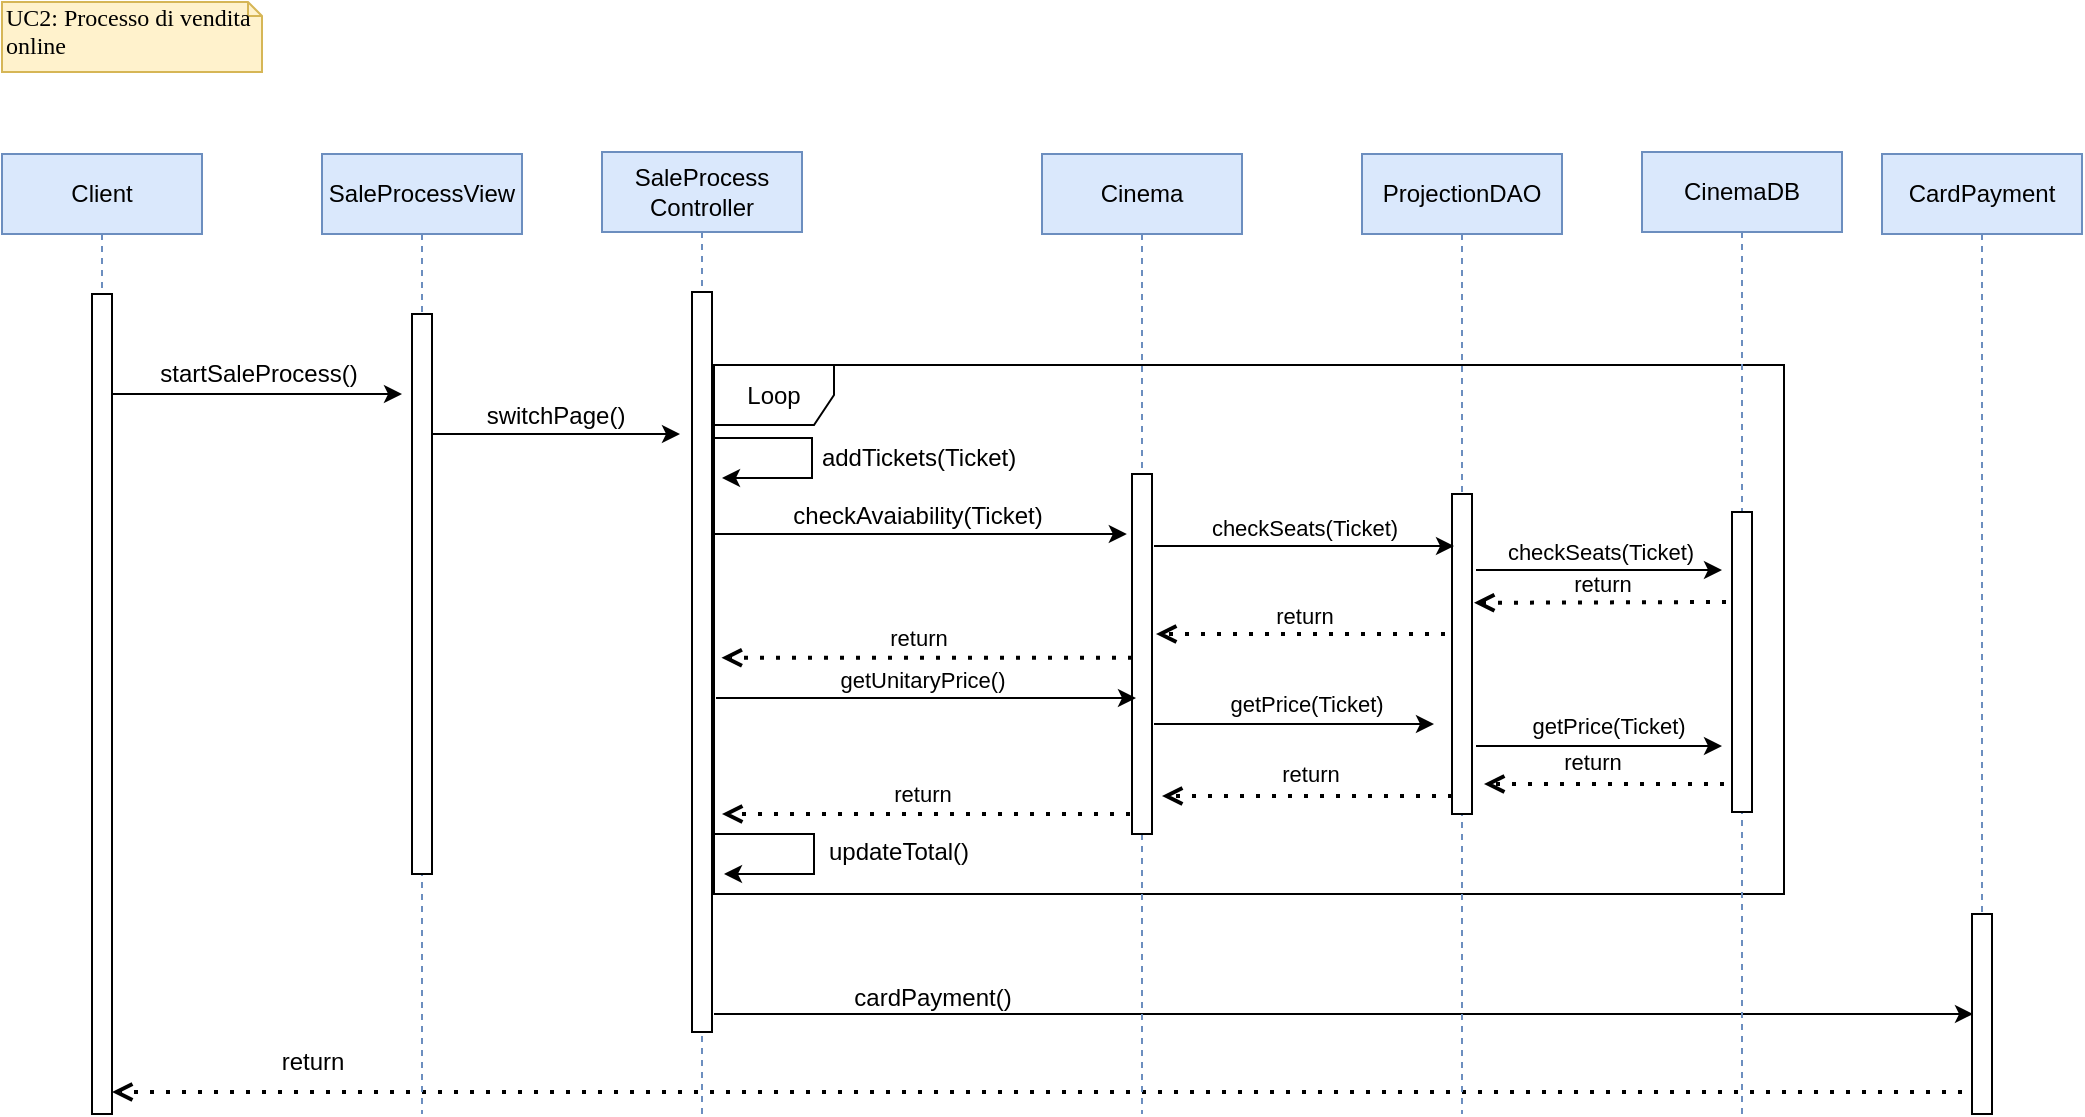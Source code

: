 <mxfile version="22.1.16" type="device">
  <diagram name="Page-1" id="2YBvvXClWsGukQMizWep">
    <mxGraphModel dx="1050" dy="621" grid="1" gridSize="10" guides="1" tooltips="1" connect="1" arrows="1" fold="1" page="0" pageScale="1" pageWidth="827" pageHeight="1169" background="#FFFFFF" math="0" shadow="0">
      <root>
        <mxCell id="0" />
        <mxCell id="1" parent="0" />
        <mxCell id="DABJ5kpBdmpMZS1tpIU1-27" value="SaleProcess&lt;br&gt;Controller" style="shape=umlLifeline;perimeter=lifelinePerimeter;whiteSpace=wrap;html=1;container=0;dropTarget=0;collapsible=0;recursiveResize=0;outlineConnect=0;portConstraint=eastwest;newEdgeStyle={&quot;edgeStyle&quot;:&quot;elbowEdgeStyle&quot;,&quot;elbow&quot;:&quot;vertical&quot;,&quot;curved&quot;:0,&quot;rounded&quot;:0};fillColor=#dae8fc;strokeColor=#6c8ebf;" parent="1" vertex="1">
          <mxGeometry x="460" y="119" width="100" height="481" as="geometry" />
        </mxCell>
        <mxCell id="DABJ5kpBdmpMZS1tpIU1-28" value="" style="html=1;points=[];perimeter=orthogonalPerimeter;outlineConnect=0;targetShapes=umlLifeline;portConstraint=eastwest;newEdgeStyle={&quot;edgeStyle&quot;:&quot;elbowEdgeStyle&quot;,&quot;elbow&quot;:&quot;vertical&quot;,&quot;curved&quot;:0,&quot;rounded&quot;:0};" parent="DABJ5kpBdmpMZS1tpIU1-27" vertex="1">
          <mxGeometry x="45" y="70" width="10" height="370" as="geometry" />
        </mxCell>
        <mxCell id="XURBoSw-mr98O_FVrbe_-1" value="Loop" style="shape=umlFrame;whiteSpace=wrap;html=1;pointerEvents=0;fillColor=#FFFFFF;shadow=0;fillStyle=auto;gradientColor=none;swimlaneFillColor=default;" vertex="1" parent="1">
          <mxGeometry x="516" y="225.5" width="535" height="264.5" as="geometry" />
        </mxCell>
        <mxCell id="DABJ5kpBdmpMZS1tpIU1-31" value="" style="endArrow=classic;html=1;rounded=0;" parent="1" edge="1">
          <mxGeometry width="50" height="50" relative="1" as="geometry">
            <mxPoint x="210" y="240" as="sourcePoint" />
            <mxPoint x="360" y="240" as="targetPoint" />
          </mxGeometry>
        </mxCell>
        <mxCell id="A-KicLXsKf3YkkeomPCv-2" value="" style="endArrow=classic;html=1;rounded=0;" parent="1" edge="1">
          <mxGeometry width="50" height="50" relative="1" as="geometry">
            <mxPoint x="515" y="262" as="sourcePoint" />
            <mxPoint x="520" y="282" as="targetPoint" />
            <Array as="points">
              <mxPoint x="545" y="262" />
              <mxPoint x="565" y="262" />
              <mxPoint x="565" y="282" />
              <mxPoint x="550" y="282" />
            </Array>
          </mxGeometry>
        </mxCell>
        <mxCell id="A-KicLXsKf3YkkeomPCv-3" value="addTickets(Ticket)" style="text;html=1;align=center;verticalAlign=middle;resizable=0;points=[];autosize=1;strokeColor=none;fillColor=none;" parent="1" vertex="1">
          <mxGeometry x="558" y="257" width="120" height="30" as="geometry" />
        </mxCell>
        <mxCell id="A-KicLXsKf3YkkeomPCv-5" value="" style="endArrow=classic;html=1;rounded=0;" parent="1" edge="1">
          <mxGeometry width="50" height="50" relative="1" as="geometry">
            <mxPoint x="516" y="550" as="sourcePoint" />
            <mxPoint x="1145.5" y="550" as="targetPoint" />
            <Array as="points">
              <mxPoint x="682" y="550" />
            </Array>
          </mxGeometry>
        </mxCell>
        <mxCell id="A-KicLXsKf3YkkeomPCv-6" value="cardPayment()" style="text;html=1;align=center;verticalAlign=middle;resizable=0;points=[];autosize=1;strokeColor=none;fillColor=none;" parent="1" vertex="1">
          <mxGeometry x="575" y="527" width="100" height="30" as="geometry" />
        </mxCell>
        <mxCell id="A-KicLXsKf3YkkeomPCv-8" value="" style="endArrow=open;dashed=1;html=1;dashPattern=1 3;strokeWidth=2;rounded=0;endFill=0;" parent="1" edge="1">
          <mxGeometry width="50" height="50" relative="1" as="geometry">
            <mxPoint x="1140" y="589" as="sourcePoint" />
            <mxPoint x="215" y="589" as="targetPoint" />
          </mxGeometry>
        </mxCell>
        <mxCell id="A-KicLXsKf3YkkeomPCv-9" value="return" style="text;html=1;align=center;verticalAlign=middle;resizable=0;points=[];autosize=1;strokeColor=none;fillColor=none;" parent="1" vertex="1">
          <mxGeometry x="290" y="559" width="50" height="30" as="geometry" />
        </mxCell>
        <mxCell id="A-KicLXsKf3YkkeomPCv-15" value="CardPayment" style="shape=umlLifeline;perimeter=lifelinePerimeter;whiteSpace=wrap;html=1;container=0;dropTarget=0;collapsible=0;recursiveResize=0;outlineConnect=0;portConstraint=eastwest;newEdgeStyle={&quot;edgeStyle&quot;:&quot;elbowEdgeStyle&quot;,&quot;elbow&quot;:&quot;vertical&quot;,&quot;curved&quot;:0,&quot;rounded&quot;:0};fillColor=#dae8fc;strokeColor=#6c8ebf;" parent="1" vertex="1">
          <mxGeometry x="1100" y="120" width="100" height="480" as="geometry" />
        </mxCell>
        <mxCell id="A-KicLXsKf3YkkeomPCv-16" value="" style="html=1;points=[];perimeter=orthogonalPerimeter;outlineConnect=0;targetShapes=umlLifeline;portConstraint=eastwest;newEdgeStyle={&quot;edgeStyle&quot;:&quot;elbowEdgeStyle&quot;,&quot;elbow&quot;:&quot;vertical&quot;,&quot;curved&quot;:0,&quot;rounded&quot;:0};" parent="A-KicLXsKf3YkkeomPCv-15" vertex="1">
          <mxGeometry x="45" y="380" width="10" height="100" as="geometry" />
        </mxCell>
        <mxCell id="A-KicLXsKf3YkkeomPCv-19" value="" style="endArrow=classic;html=1;rounded=0;" parent="1" edge="1">
          <mxGeometry width="50" height="50" relative="1" as="geometry">
            <mxPoint x="516" y="460" as="sourcePoint" />
            <mxPoint x="521" y="480" as="targetPoint" />
            <Array as="points">
              <mxPoint x="546" y="460" />
              <mxPoint x="566" y="460" />
              <mxPoint x="566" y="480" />
              <mxPoint x="551" y="480" />
            </Array>
          </mxGeometry>
        </mxCell>
        <mxCell id="A-KicLXsKf3YkkeomPCv-21" value="updateTotal()" style="text;html=1;align=center;verticalAlign=middle;resizable=0;points=[];autosize=1;strokeColor=none;fillColor=none;" parent="1" vertex="1">
          <mxGeometry x="563" y="454" width="90" height="30" as="geometry" />
        </mxCell>
        <mxCell id="SVFjwH6glS1T2FLCE4Vb-1" value="startSaleProcess()" style="text;html=1;align=center;verticalAlign=middle;resizable=0;points=[];autosize=1;strokeColor=none;fillColor=none;" parent="1" vertex="1">
          <mxGeometry x="228" y="215" width="120" height="30" as="geometry" />
        </mxCell>
        <mxCell id="SVFjwH6glS1T2FLCE4Vb-2" value="Cinema" style="shape=umlLifeline;perimeter=lifelinePerimeter;whiteSpace=wrap;html=1;container=0;dropTarget=0;collapsible=0;recursiveResize=0;outlineConnect=0;portConstraint=eastwest;newEdgeStyle={&quot;edgeStyle&quot;:&quot;elbowEdgeStyle&quot;,&quot;elbow&quot;:&quot;vertical&quot;,&quot;curved&quot;:0,&quot;rounded&quot;:0};fillColor=#dae8fc;strokeColor=#6c8ebf;" parent="1" vertex="1">
          <mxGeometry x="680" y="120" width="100" height="480" as="geometry" />
        </mxCell>
        <mxCell id="SVFjwH6glS1T2FLCE4Vb-3" value="" style="html=1;points=[];perimeter=orthogonalPerimeter;outlineConnect=0;targetShapes=umlLifeline;portConstraint=eastwest;newEdgeStyle={&quot;edgeStyle&quot;:&quot;elbowEdgeStyle&quot;,&quot;elbow&quot;:&quot;vertical&quot;,&quot;curved&quot;:0,&quot;rounded&quot;:0};" parent="SVFjwH6glS1T2FLCE4Vb-2" vertex="1">
          <mxGeometry x="45" y="160" width="10" height="180" as="geometry" />
        </mxCell>
        <mxCell id="SVFjwH6glS1T2FLCE4Vb-4" value="Client" style="shape=umlLifeline;perimeter=lifelinePerimeter;whiteSpace=wrap;html=1;container=0;dropTarget=0;collapsible=0;recursiveResize=0;outlineConnect=0;portConstraint=eastwest;newEdgeStyle={&quot;edgeStyle&quot;:&quot;elbowEdgeStyle&quot;,&quot;elbow&quot;:&quot;vertical&quot;,&quot;curved&quot;:0,&quot;rounded&quot;:0};fillColor=#dae8fc;strokeColor=#6c8ebf;" parent="1" vertex="1">
          <mxGeometry x="160" y="120" width="100" height="480" as="geometry" />
        </mxCell>
        <mxCell id="SVFjwH6glS1T2FLCE4Vb-5" value="" style="html=1;points=[];perimeter=orthogonalPerimeter;outlineConnect=0;targetShapes=umlLifeline;portConstraint=eastwest;newEdgeStyle={&quot;edgeStyle&quot;:&quot;elbowEdgeStyle&quot;,&quot;elbow&quot;:&quot;vertical&quot;,&quot;curved&quot;:0,&quot;rounded&quot;:0};" parent="SVFjwH6glS1T2FLCE4Vb-4" vertex="1">
          <mxGeometry x="45" y="70" width="10" height="410" as="geometry" />
        </mxCell>
        <mxCell id="SVFjwH6glS1T2FLCE4Vb-8" value="SaleProcessView" style="shape=umlLifeline;perimeter=lifelinePerimeter;whiteSpace=wrap;html=1;container=1;dropTarget=0;collapsible=0;recursiveResize=0;outlineConnect=0;portConstraint=eastwest;newEdgeStyle={&quot;curved&quot;:0,&quot;rounded&quot;:0};fillColor=#dae8fc;strokeColor=#6c8ebf;" parent="1" vertex="1">
          <mxGeometry x="320" y="120" width="100" height="480" as="geometry" />
        </mxCell>
        <mxCell id="SVFjwH6glS1T2FLCE4Vb-9" value="" style="html=1;points=[[0,0,0,0,5],[0,1,0,0,-5],[1,0,0,0,5],[1,1,0,0,-5]];perimeter=orthogonalPerimeter;outlineConnect=0;targetShapes=umlLifeline;portConstraint=eastwest;newEdgeStyle={&quot;curved&quot;:0,&quot;rounded&quot;:0};" parent="SVFjwH6glS1T2FLCE4Vb-8" vertex="1">
          <mxGeometry x="45" y="80" width="10" height="280" as="geometry" />
        </mxCell>
        <mxCell id="SVFjwH6glS1T2FLCE4Vb-10" value="" style="endArrow=classic;html=1;rounded=0;" parent="1" edge="1">
          <mxGeometry width="50" height="50" relative="1" as="geometry">
            <mxPoint x="375" y="260" as="sourcePoint" />
            <mxPoint x="499" y="260" as="targetPoint" />
          </mxGeometry>
        </mxCell>
        <mxCell id="SVFjwH6glS1T2FLCE4Vb-11" value="switchPage()" style="text;html=1;strokeColor=none;fillColor=none;align=center;verticalAlign=middle;whiteSpace=wrap;rounded=0;" parent="1" vertex="1">
          <mxGeometry x="407" y="236" width="60" height="30" as="geometry" />
        </mxCell>
        <mxCell id="SVFjwH6glS1T2FLCE4Vb-13" value="" style="endArrow=classic;html=1;rounded=0;" parent="1" edge="1">
          <mxGeometry width="50" height="50" relative="1" as="geometry">
            <mxPoint x="516.003" y="310" as="sourcePoint" />
            <mxPoint x="722.42" y="310" as="targetPoint" />
          </mxGeometry>
        </mxCell>
        <mxCell id="SVFjwH6glS1T2FLCE4Vb-15" value="checkAvaiability(Ticket)" style="text;html=1;strokeColor=none;fillColor=none;align=center;verticalAlign=middle;whiteSpace=wrap;rounded=0;" parent="1" vertex="1">
          <mxGeometry x="588" y="286" width="60" height="30" as="geometry" />
        </mxCell>
        <mxCell id="SVFjwH6glS1T2FLCE4Vb-18" value="" style="endArrow=classic;html=1;rounded=0;" parent="1" edge="1">
          <mxGeometry width="50" height="50" relative="1" as="geometry">
            <mxPoint x="517" y="392" as="sourcePoint" />
            <mxPoint x="727" y="392" as="targetPoint" />
          </mxGeometry>
        </mxCell>
        <mxCell id="SVFjwH6glS1T2FLCE4Vb-19" value="getUnitaryPrice()" style="edgeLabel;html=1;align=center;verticalAlign=middle;resizable=0;points=[];" parent="SVFjwH6glS1T2FLCE4Vb-18" vertex="1" connectable="0">
          <mxGeometry x="-0.181" y="1" relative="1" as="geometry">
            <mxPoint x="17" y="-8" as="offset" />
          </mxGeometry>
        </mxCell>
        <mxCell id="SVFjwH6glS1T2FLCE4Vb-20" value="" style="endArrow=open;dashed=1;html=1;dashPattern=1 3;strokeWidth=2;rounded=0;endFill=0;" parent="1" edge="1">
          <mxGeometry width="50" height="50" relative="1" as="geometry">
            <mxPoint x="724" y="450" as="sourcePoint" />
            <mxPoint x="520" y="450" as="targetPoint" />
          </mxGeometry>
        </mxCell>
        <mxCell id="SVFjwH6glS1T2FLCE4Vb-21" value="return" style="edgeLabel;html=1;align=center;verticalAlign=middle;resizable=0;points=[];" parent="SVFjwH6glS1T2FLCE4Vb-20" vertex="1" connectable="0">
          <mxGeometry x="0.432" y="-1" relative="1" as="geometry">
            <mxPoint x="42" y="-9" as="offset" />
          </mxGeometry>
        </mxCell>
        <mxCell id="SVFjwH6glS1T2FLCE4Vb-22" value="ProjectionDAO" style="shape=umlLifeline;perimeter=lifelinePerimeter;whiteSpace=wrap;html=1;container=0;dropTarget=0;collapsible=0;recursiveResize=0;outlineConnect=0;portConstraint=eastwest;newEdgeStyle={&quot;edgeStyle&quot;:&quot;elbowEdgeStyle&quot;,&quot;elbow&quot;:&quot;vertical&quot;,&quot;curved&quot;:0,&quot;rounded&quot;:0};fillColor=#dae8fc;strokeColor=#6c8ebf;" parent="1" vertex="1">
          <mxGeometry x="840" y="120" width="100" height="480" as="geometry" />
        </mxCell>
        <mxCell id="SVFjwH6glS1T2FLCE4Vb-23" value="" style="html=1;points=[];perimeter=orthogonalPerimeter;outlineConnect=0;targetShapes=umlLifeline;portConstraint=eastwest;newEdgeStyle={&quot;edgeStyle&quot;:&quot;elbowEdgeStyle&quot;,&quot;elbow&quot;:&quot;vertical&quot;,&quot;curved&quot;:0,&quot;rounded&quot;:0};" parent="SVFjwH6glS1T2FLCE4Vb-22" vertex="1">
          <mxGeometry x="45" y="170" width="10" height="160" as="geometry" />
        </mxCell>
        <mxCell id="SVFjwH6glS1T2FLCE4Vb-24" value="" style="endArrow=classic;html=1;rounded=0;entryX=0.5;entryY=0.344;entryDx=0;entryDy=0;entryPerimeter=0;" parent="1" edge="1">
          <mxGeometry width="50" height="50" relative="1" as="geometry">
            <mxPoint x="736" y="316" as="sourcePoint" />
            <mxPoint x="886" y="316.04" as="targetPoint" />
          </mxGeometry>
        </mxCell>
        <mxCell id="SVFjwH6glS1T2FLCE4Vb-25" value="checkSeats(Ticket)" style="edgeLabel;html=1;align=center;verticalAlign=middle;resizable=0;points=[];" parent="SVFjwH6glS1T2FLCE4Vb-24" vertex="1" connectable="0">
          <mxGeometry x="0.075" y="2" relative="1" as="geometry">
            <mxPoint x="-6" y="-7" as="offset" />
          </mxGeometry>
        </mxCell>
        <mxCell id="SVFjwH6glS1T2FLCE4Vb-26" value="" style="endArrow=classic;html=1;rounded=0;" parent="1" edge="1">
          <mxGeometry width="50" height="50" relative="1" as="geometry">
            <mxPoint x="736" y="405" as="sourcePoint" />
            <mxPoint x="876" y="405" as="targetPoint" />
          </mxGeometry>
        </mxCell>
        <mxCell id="SVFjwH6glS1T2FLCE4Vb-27" value="getPrice(Ticket)" style="edgeLabel;html=1;align=center;verticalAlign=middle;resizable=0;points=[];" parent="SVFjwH6glS1T2FLCE4Vb-26" vertex="1" connectable="0">
          <mxGeometry x="0.075" y="2" relative="1" as="geometry">
            <mxPoint y="-8" as="offset" />
          </mxGeometry>
        </mxCell>
        <mxCell id="SVFjwH6glS1T2FLCE4Vb-29" value="" style="endArrow=open;dashed=1;html=1;dashPattern=1 3;strokeWidth=2;rounded=0;endFill=0;" parent="1" edge="1">
          <mxGeometry width="50" height="50" relative="1" as="geometry">
            <mxPoint x="881.5" y="360" as="sourcePoint" />
            <mxPoint x="737" y="360" as="targetPoint" />
          </mxGeometry>
        </mxCell>
        <mxCell id="XURBoSw-mr98O_FVrbe_-8" value="return" style="edgeLabel;html=1;align=center;verticalAlign=middle;resizable=0;points=[];" vertex="1" connectable="0" parent="SVFjwH6glS1T2FLCE4Vb-29">
          <mxGeometry x="-0.42" y="-3" relative="1" as="geometry">
            <mxPoint x="-29" y="-6" as="offset" />
          </mxGeometry>
        </mxCell>
        <mxCell id="SVFjwH6glS1T2FLCE4Vb-31" value="" style="endArrow=open;dashed=1;html=1;dashPattern=1 3;strokeWidth=2;rounded=0;endFill=0;" parent="1" edge="1">
          <mxGeometry width="50" height="50" relative="1" as="geometry">
            <mxPoint x="885" y="441" as="sourcePoint" />
            <mxPoint x="740" y="441" as="targetPoint" />
          </mxGeometry>
        </mxCell>
        <mxCell id="SVFjwH6glS1T2FLCE4Vb-32" value="return" style="edgeLabel;html=1;align=center;verticalAlign=middle;resizable=0;points=[];" parent="SVFjwH6glS1T2FLCE4Vb-31" vertex="1" connectable="0">
          <mxGeometry x="-0.551" y="2" relative="1" as="geometry">
            <mxPoint x="-39" y="-13" as="offset" />
          </mxGeometry>
        </mxCell>
        <mxCell id="SVFjwH6glS1T2FLCE4Vb-33" value="CinemaDB" style="shape=umlLifeline;perimeter=lifelinePerimeter;whiteSpace=wrap;html=1;container=0;dropTarget=0;collapsible=0;recursiveResize=0;outlineConnect=0;portConstraint=eastwest;newEdgeStyle={&quot;edgeStyle&quot;:&quot;elbowEdgeStyle&quot;,&quot;elbow&quot;:&quot;vertical&quot;,&quot;curved&quot;:0,&quot;rounded&quot;:0};fillColor=#dae8fc;strokeColor=#6c8ebf;" parent="1" vertex="1">
          <mxGeometry x="980" y="119" width="100" height="481" as="geometry" />
        </mxCell>
        <mxCell id="SVFjwH6glS1T2FLCE4Vb-34" value="" style="html=1;points=[];perimeter=orthogonalPerimeter;outlineConnect=0;targetShapes=umlLifeline;portConstraint=eastwest;newEdgeStyle={&quot;edgeStyle&quot;:&quot;elbowEdgeStyle&quot;,&quot;elbow&quot;:&quot;vertical&quot;,&quot;curved&quot;:0,&quot;rounded&quot;:0};" parent="SVFjwH6glS1T2FLCE4Vb-33" vertex="1">
          <mxGeometry x="45" y="180" width="10" height="150" as="geometry" />
        </mxCell>
        <mxCell id="SVFjwH6glS1T2FLCE4Vb-35" value="" style="endArrow=classic;html=1;rounded=0;" parent="1" edge="1">
          <mxGeometry width="50" height="50" relative="1" as="geometry">
            <mxPoint x="897" y="328" as="sourcePoint" />
            <mxPoint x="1020" y="328" as="targetPoint" />
          </mxGeometry>
        </mxCell>
        <mxCell id="SVFjwH6glS1T2FLCE4Vb-36" value="checkSeats(Ticket)" style="edgeLabel;html=1;align=center;verticalAlign=middle;resizable=0;points=[];" parent="SVFjwH6glS1T2FLCE4Vb-35" vertex="1" connectable="0">
          <mxGeometry x="0.075" y="2" relative="1" as="geometry">
            <mxPoint x="-4" y="-7" as="offset" />
          </mxGeometry>
        </mxCell>
        <mxCell id="SVFjwH6glS1T2FLCE4Vb-37" value="" style="endArrow=open;dashed=1;html=1;dashPattern=1 3;strokeWidth=2;rounded=0;endFill=0;" parent="1" edge="1">
          <mxGeometry width="50" height="50" relative="1" as="geometry">
            <mxPoint x="1022" y="344" as="sourcePoint" />
            <mxPoint x="896" y="344.41" as="targetPoint" />
          </mxGeometry>
        </mxCell>
        <mxCell id="XURBoSw-mr98O_FVrbe_-7" value="return" style="edgeLabel;html=1;align=center;verticalAlign=middle;resizable=0;points=[];" vertex="1" connectable="0" parent="SVFjwH6glS1T2FLCE4Vb-37">
          <mxGeometry x="-0.137" y="-2" relative="1" as="geometry">
            <mxPoint x="-8" y="-7" as="offset" />
          </mxGeometry>
        </mxCell>
        <mxCell id="SVFjwH6glS1T2FLCE4Vb-39" value="" style="endArrow=classic;html=1;rounded=0;" parent="1" edge="1">
          <mxGeometry width="50" height="50" relative="1" as="geometry">
            <mxPoint x="897" y="416" as="sourcePoint" />
            <mxPoint x="1020" y="416" as="targetPoint" />
          </mxGeometry>
        </mxCell>
        <mxCell id="SVFjwH6glS1T2FLCE4Vb-40" value="getPrice(Ticket)" style="edgeLabel;html=1;align=center;verticalAlign=middle;resizable=0;points=[];" parent="SVFjwH6glS1T2FLCE4Vb-39" vertex="1" connectable="0">
          <mxGeometry x="0.075" y="2" relative="1" as="geometry">
            <mxPoint y="-8" as="offset" />
          </mxGeometry>
        </mxCell>
        <mxCell id="XURBoSw-mr98O_FVrbe_-4" value="UC2: Processo di vendita online" style="shape=note;whiteSpace=wrap;html=1;size=7;verticalAlign=top;align=left;spacingTop=-6;rounded=0;shadow=0;comic=0;labelBackgroundColor=none;strokeWidth=1;fontFamily=Verdana;fontSize=12;fillColor=#fff2cc;strokeColor=#d6b656;" vertex="1" parent="1">
          <mxGeometry x="160" y="44" width="130" height="35" as="geometry" />
        </mxCell>
        <mxCell id="XURBoSw-mr98O_FVrbe_-5" value="" style="endArrow=open;dashed=1;html=1;dashPattern=1 3;strokeWidth=2;rounded=0;endFill=0;entryX=0.007;entryY=0.448;entryDx=0;entryDy=0;entryPerimeter=0;" edge="1" parent="1">
          <mxGeometry width="50" height="50" relative="1" as="geometry">
            <mxPoint x="725" y="371.884" as="sourcePoint" />
            <mxPoint x="519.745" y="371.884" as="targetPoint" />
          </mxGeometry>
        </mxCell>
        <mxCell id="XURBoSw-mr98O_FVrbe_-6" value="return" style="edgeLabel;html=1;align=center;verticalAlign=middle;resizable=0;points=[];" vertex="1" connectable="0" parent="XURBoSw-mr98O_FVrbe_-5">
          <mxGeometry x="-0.148" relative="1" as="geometry">
            <mxPoint x="-20" y="-10" as="offset" />
          </mxGeometry>
        </mxCell>
        <mxCell id="XURBoSw-mr98O_FVrbe_-10" value="" style="endArrow=open;dashed=1;html=1;dashPattern=1 3;strokeWidth=2;rounded=0;endFill=0;" edge="1" parent="1">
          <mxGeometry width="50" height="50" relative="1" as="geometry">
            <mxPoint x="1021" y="435" as="sourcePoint" />
            <mxPoint x="901" y="435" as="targetPoint" />
          </mxGeometry>
        </mxCell>
        <mxCell id="XURBoSw-mr98O_FVrbe_-11" value="return" style="edgeLabel;html=1;align=center;verticalAlign=middle;resizable=0;points=[];" vertex="1" connectable="0" parent="XURBoSw-mr98O_FVrbe_-10">
          <mxGeometry x="-0.551" y="2" relative="1" as="geometry">
            <mxPoint x="-39" y="-13" as="offset" />
          </mxGeometry>
        </mxCell>
      </root>
    </mxGraphModel>
  </diagram>
</mxfile>
